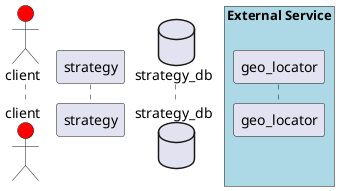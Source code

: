 @startuml
''https://plantuml.com/sequence-diagram
autonumber
'mainframe "strategy POST api/v1/delivery-route"
'!include skinparams/skinparams.puml
skinparam sequenceMessageAlign left
skinparam maxmessagesize 350
'skinparam wrapWidth 250
'skinparam NoteFontColor green

Actor client  as gw #red
participant strategy as strategy
database strategy_db as DB
box "External Service" #LightBlue
participant geo_locator as geo_locator
end box


'!includesub /variables/variables.puml !VARIABLES
'!$DELIVERY_ROUTE_NAME = "POST api/v1/delivery-route"
'!$DELIVERY_ROUTE_LINK = "https://samokat.tech/"


'gw -> strategy: request POST api/v1/delivery-route
''gw -> strategy: [[https://plantuml.com/ru/color request GET api/v1/delivery-route]]
'note left strategy
'заметка к **%autonumber%**
'
'{
'  "start": {
'    "objectId": "msk"
'  },
'  "end": {
'    "kladr": "78",
'    "lat": 59.93123,
'    "lon": 30.31123
'  },
'  "deliveryMethod": "посылка"
'}
'end note
''activate strategy #coral
'autonumber stop
'autonumber 11
''
'strategy->strategy: проверить запрос (обязательны  start.objectId, end.lat, end.lon, deliveryMethod)
''activate strategy #skyblue
''
'autonumber 20 10
'alt #TECHNOLOGY позитивный сценарий
''
''deactivate strategy
'strategy -> geo_locator: request GET api/v1/geopoligons(end.lat, end.lon)
''activate geo_locator
'geo_locator --> strategy: return: array<poligon_id>
'
''deactivate geo_locator
'strategy-> DB: SELECT (array<poligon_id>,  deliveryMethod)
'note right DB
'[[/images/tables.png таблицы ]]
'<img /chart_images/tables.png {scale=0.2}>
''<img https://habrastorage.org/getpro/habr/upload_files/858/7c2/2d6/8587c22d66288f2ea50936b46c45b0cc.jpeg{scale=0.2}>
'end note
''activate DB
'DB-->strategy: return: route
'note right strategy
'заметка к --%autonumber%--
'[[/jsons/delivery_route_response_200.json body]]
'end note
''deactivate DB
'alt #palegreen маршрут возвращен
'strategy --> gw:  response  200
'else #pink маршрут не найден
'strategy --> gw:  response   404 "ROUTE_NOT_FOUND"
'end
'else #IMPLEMENTATION Запрос не прошел валидацию
'strategy --> gw:  response $DELIVERY_ROUTE_NAME  400 "BAD_REQUEST"
'end
'deactivate strategy
@enduml